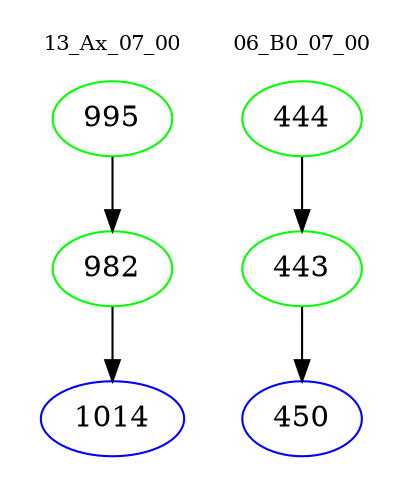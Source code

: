 digraph{
subgraph cluster_0 {
color = white
label = "13_Ax_07_00";
fontsize=10;
T0_995 [label="995", color="green"]
T0_995 -> T0_982 [color="black"]
T0_982 [label="982", color="green"]
T0_982 -> T0_1014 [color="black"]
T0_1014 [label="1014", color="blue"]
}
subgraph cluster_1 {
color = white
label = "06_B0_07_00";
fontsize=10;
T1_444 [label="444", color="green"]
T1_444 -> T1_443 [color="black"]
T1_443 [label="443", color="green"]
T1_443 -> T1_450 [color="black"]
T1_450 [label="450", color="blue"]
}
}
